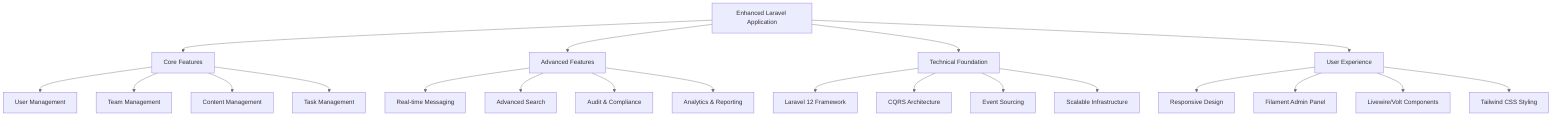 %%{init: {'theme': 'default', 'themeVariables': { 'primaryColor': '#f5f5f5', 'primaryTextColor': '#333333', 'primaryBorderColor': '#cccccc', 'lineColor': '#666666', 'secondaryColor': '#f0f0f0', 'tertiaryColor': '#ffffff' }}}%%
graph TD
    A[Enhanced Laravel Application] --> B[Core Features]
    A --> C[Advanced Features]
    A --> D[Technical Foundation]
    A --> E[User Experience]
    
    B --> B1[User Management]
    B --> B2[Team Management]
    B --> B3[Content Management]
    B --> B4[Task Management]
    
    C --> C1[Real-time Messaging]
    C --> C2[Advanced Search]
    C --> C3[Audit & Compliance]
    C --> C4[Analytics & Reporting]
    
    D --> D1[Laravel 12 Framework]
    D --> D2[CQRS Architecture]
    D --> D3[Event Sourcing]
    D --> D4[Scalable Infrastructure]
    
    E --> E1[Responsive Design]
    E --> E2[Filament Admin Panel]
    E --> E3[Livewire/Volt Components]
    E --> E4[Tailwind CSS Styling]